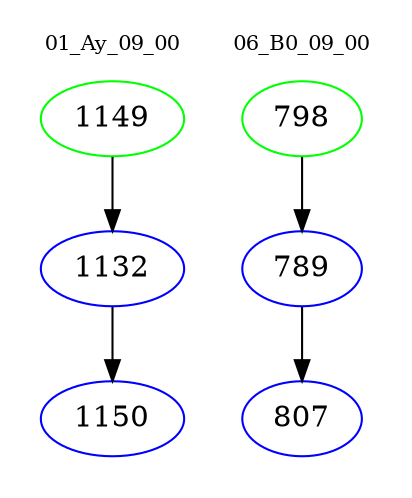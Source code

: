 digraph{
subgraph cluster_0 {
color = white
label = "01_Ay_09_00";
fontsize=10;
T0_1149 [label="1149", color="green"]
T0_1149 -> T0_1132 [color="black"]
T0_1132 [label="1132", color="blue"]
T0_1132 -> T0_1150 [color="black"]
T0_1150 [label="1150", color="blue"]
}
subgraph cluster_1 {
color = white
label = "06_B0_09_00";
fontsize=10;
T1_798 [label="798", color="green"]
T1_798 -> T1_789 [color="black"]
T1_789 [label="789", color="blue"]
T1_789 -> T1_807 [color="black"]
T1_807 [label="807", color="blue"]
}
}
